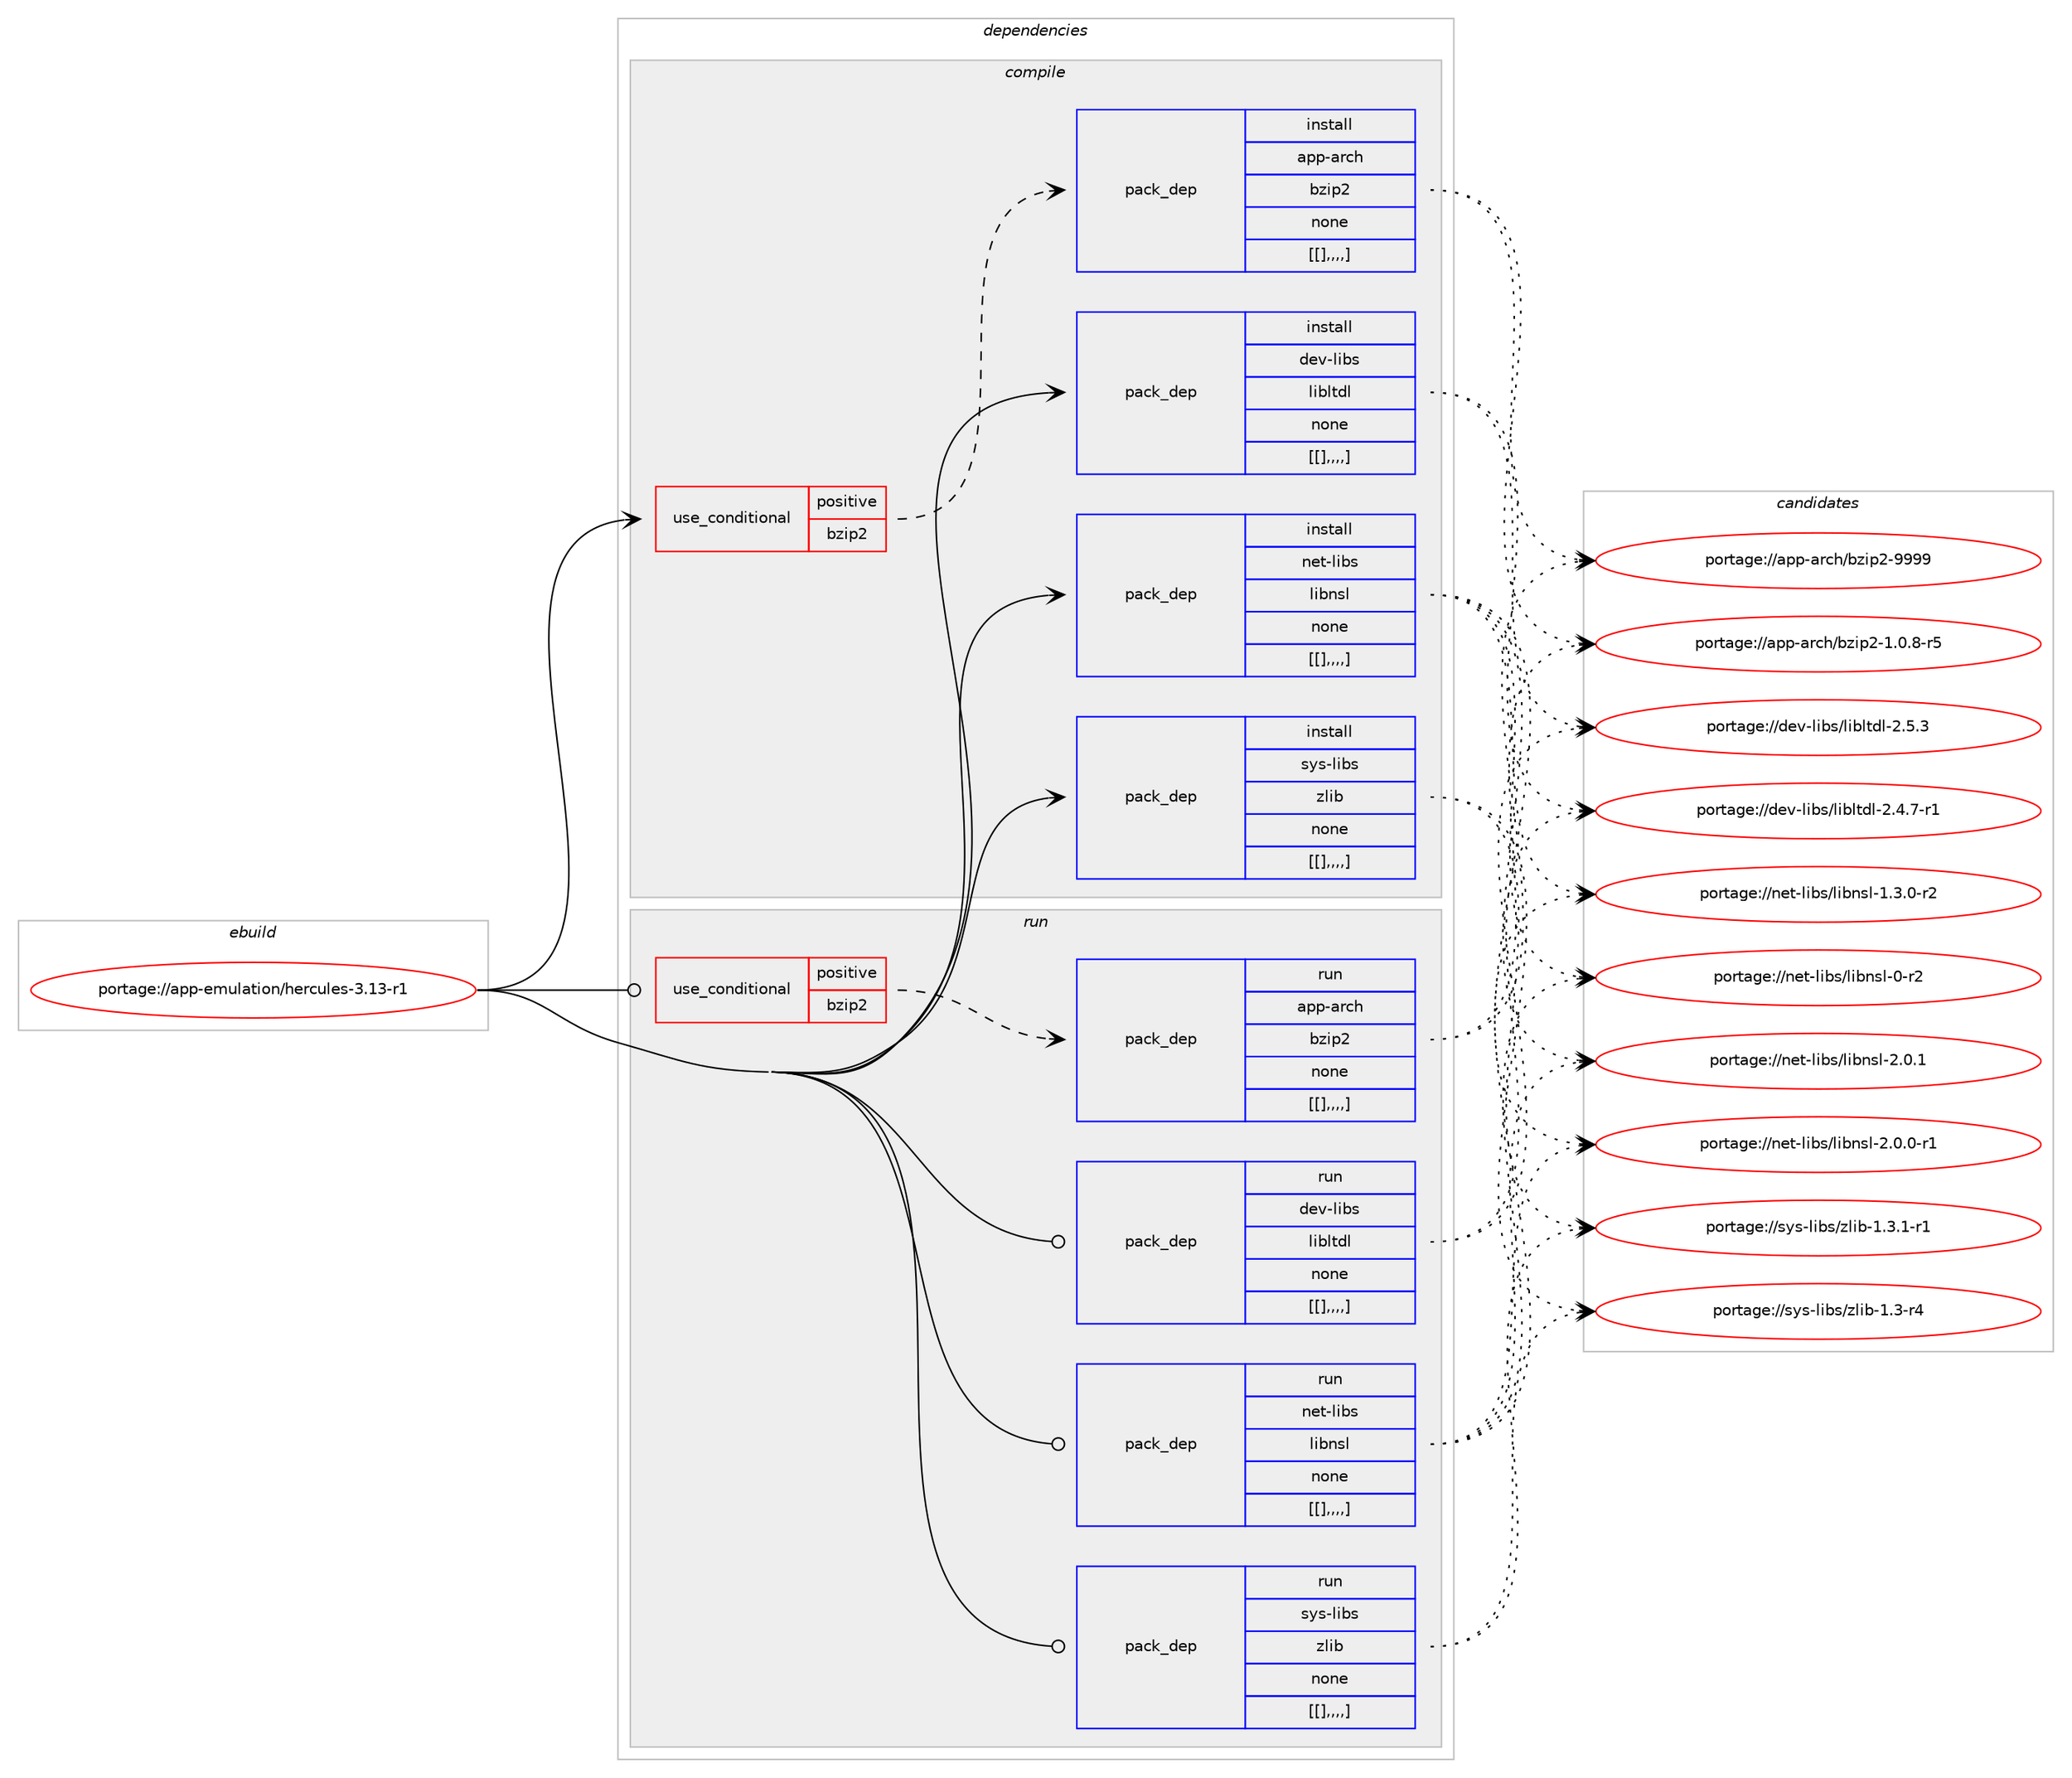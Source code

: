 digraph prolog {

# *************
# Graph options
# *************

newrank=true;
concentrate=true;
compound=true;
graph [rankdir=LR,fontname=Helvetica,fontsize=10,ranksep=1.5];#, ranksep=2.5, nodesep=0.2];
edge  [arrowhead=vee];
node  [fontname=Helvetica,fontsize=10];

# **********
# The ebuild
# **********

subgraph cluster_leftcol {
color=gray;
label=<<i>ebuild</i>>;
id [label="portage://app-emulation/hercules-3.13-r1", color=red, width=4, href="../app-emulation/hercules-3.13-r1.svg"];
}

# ****************
# The dependencies
# ****************

subgraph cluster_midcol {
color=gray;
label=<<i>dependencies</i>>;
subgraph cluster_compile {
fillcolor="#eeeeee";
style=filled;
label=<<i>compile</i>>;
subgraph cond6771 {
dependency24883 [label=<<TABLE BORDER="0" CELLBORDER="1" CELLSPACING="0" CELLPADDING="4"><TR><TD ROWSPAN="3" CELLPADDING="10">use_conditional</TD></TR><TR><TD>positive</TD></TR><TR><TD>bzip2</TD></TR></TABLE>>, shape=none, color=red];
subgraph pack17964 {
dependency24906 [label=<<TABLE BORDER="0" CELLBORDER="1" CELLSPACING="0" CELLPADDING="4" WIDTH="220"><TR><TD ROWSPAN="6" CELLPADDING="30">pack_dep</TD></TR><TR><TD WIDTH="110">install</TD></TR><TR><TD>app-arch</TD></TR><TR><TD>bzip2</TD></TR><TR><TD>none</TD></TR><TR><TD>[[],,,,]</TD></TR></TABLE>>, shape=none, color=blue];
}
dependency24883:e -> dependency24906:w [weight=20,style="dashed",arrowhead="vee"];
}
id:e -> dependency24883:w [weight=20,style="solid",arrowhead="vee"];
subgraph pack17983 {
dependency24922 [label=<<TABLE BORDER="0" CELLBORDER="1" CELLSPACING="0" CELLPADDING="4" WIDTH="220"><TR><TD ROWSPAN="6" CELLPADDING="30">pack_dep</TD></TR><TR><TD WIDTH="110">install</TD></TR><TR><TD>dev-libs</TD></TR><TR><TD>libltdl</TD></TR><TR><TD>none</TD></TR><TR><TD>[[],,,,]</TD></TR></TABLE>>, shape=none, color=blue];
}
id:e -> dependency24922:w [weight=20,style="solid",arrowhead="vee"];
subgraph pack18024 {
dependency24984 [label=<<TABLE BORDER="0" CELLBORDER="1" CELLSPACING="0" CELLPADDING="4" WIDTH="220"><TR><TD ROWSPAN="6" CELLPADDING="30">pack_dep</TD></TR><TR><TD WIDTH="110">install</TD></TR><TR><TD>net-libs</TD></TR><TR><TD>libnsl</TD></TR><TR><TD>none</TD></TR><TR><TD>[[],,,,]</TD></TR></TABLE>>, shape=none, color=blue];
}
id:e -> dependency24984:w [weight=20,style="solid",arrowhead="vee"];
subgraph pack18067 {
dependency25071 [label=<<TABLE BORDER="0" CELLBORDER="1" CELLSPACING="0" CELLPADDING="4" WIDTH="220"><TR><TD ROWSPAN="6" CELLPADDING="30">pack_dep</TD></TR><TR><TD WIDTH="110">install</TD></TR><TR><TD>sys-libs</TD></TR><TR><TD>zlib</TD></TR><TR><TD>none</TD></TR><TR><TD>[[],,,,]</TD></TR></TABLE>>, shape=none, color=blue];
}
id:e -> dependency25071:w [weight=20,style="solid",arrowhead="vee"];
}
subgraph cluster_compileandrun {
fillcolor="#eeeeee";
style=filled;
label=<<i>compile and run</i>>;
}
subgraph cluster_run {
fillcolor="#eeeeee";
style=filled;
label=<<i>run</i>>;
subgraph cond6825 {
dependency25081 [label=<<TABLE BORDER="0" CELLBORDER="1" CELLSPACING="0" CELLPADDING="4"><TR><TD ROWSPAN="3" CELLPADDING="10">use_conditional</TD></TR><TR><TD>positive</TD></TR><TR><TD>bzip2</TD></TR></TABLE>>, shape=none, color=red];
subgraph pack18097 {
dependency25089 [label=<<TABLE BORDER="0" CELLBORDER="1" CELLSPACING="0" CELLPADDING="4" WIDTH="220"><TR><TD ROWSPAN="6" CELLPADDING="30">pack_dep</TD></TR><TR><TD WIDTH="110">run</TD></TR><TR><TD>app-arch</TD></TR><TR><TD>bzip2</TD></TR><TR><TD>none</TD></TR><TR><TD>[[],,,,]</TD></TR></TABLE>>, shape=none, color=blue];
}
dependency25081:e -> dependency25089:w [weight=20,style="dashed",arrowhead="vee"];
}
id:e -> dependency25081:w [weight=20,style="solid",arrowhead="odot"];
subgraph pack18105 {
dependency25091 [label=<<TABLE BORDER="0" CELLBORDER="1" CELLSPACING="0" CELLPADDING="4" WIDTH="220"><TR><TD ROWSPAN="6" CELLPADDING="30">pack_dep</TD></TR><TR><TD WIDTH="110">run</TD></TR><TR><TD>dev-libs</TD></TR><TR><TD>libltdl</TD></TR><TR><TD>none</TD></TR><TR><TD>[[],,,,]</TD></TR></TABLE>>, shape=none, color=blue];
}
id:e -> dependency25091:w [weight=20,style="solid",arrowhead="odot"];
subgraph pack18111 {
dependency25122 [label=<<TABLE BORDER="0" CELLBORDER="1" CELLSPACING="0" CELLPADDING="4" WIDTH="220"><TR><TD ROWSPAN="6" CELLPADDING="30">pack_dep</TD></TR><TR><TD WIDTH="110">run</TD></TR><TR><TD>net-libs</TD></TR><TR><TD>libnsl</TD></TR><TR><TD>none</TD></TR><TR><TD>[[],,,,]</TD></TR></TABLE>>, shape=none, color=blue];
}
id:e -> dependency25122:w [weight=20,style="solid",arrowhead="odot"];
subgraph pack18128 {
dependency25127 [label=<<TABLE BORDER="0" CELLBORDER="1" CELLSPACING="0" CELLPADDING="4" WIDTH="220"><TR><TD ROWSPAN="6" CELLPADDING="30">pack_dep</TD></TR><TR><TD WIDTH="110">run</TD></TR><TR><TD>sys-libs</TD></TR><TR><TD>zlib</TD></TR><TR><TD>none</TD></TR><TR><TD>[[],,,,]</TD></TR></TABLE>>, shape=none, color=blue];
}
id:e -> dependency25127:w [weight=20,style="solid",arrowhead="odot"];
}
}

# **************
# The candidates
# **************

subgraph cluster_choices {
rank=same;
color=gray;
label=<<i>candidates</i>>;

subgraph choice17856 {
color=black;
nodesep=1;
choice971121124597114991044798122105112504557575757 [label="portage://app-arch/bzip2-9999", color=red, width=4,href="../app-arch/bzip2-9999.svg"];
choice971121124597114991044798122105112504549464846564511453 [label="portage://app-arch/bzip2-1.0.8-r5", color=red, width=4,href="../app-arch/bzip2-1.0.8-r5.svg"];
dependency24906:e -> choice971121124597114991044798122105112504557575757:w [style=dotted,weight="100"];
dependency24906:e -> choice971121124597114991044798122105112504549464846564511453:w [style=dotted,weight="100"];
}
subgraph choice17861 {
color=black;
nodesep=1;
choice10010111845108105981154710810598108116100108455046534651 [label="portage://dev-libs/libltdl-2.5.3", color=red, width=4,href="../dev-libs/libltdl-2.5.3.svg"];
choice100101118451081059811547108105981081161001084550465246554511449 [label="portage://dev-libs/libltdl-2.4.7-r1", color=red, width=4,href="../dev-libs/libltdl-2.4.7-r1.svg"];
dependency24922:e -> choice10010111845108105981154710810598108116100108455046534651:w [style=dotted,weight="100"];
dependency24922:e -> choice100101118451081059811547108105981081161001084550465246554511449:w [style=dotted,weight="100"];
}
subgraph choice17883 {
color=black;
nodesep=1;
choice11010111645108105981154710810598110115108455046484649 [label="portage://net-libs/libnsl-2.0.1", color=red, width=4,href="../net-libs/libnsl-2.0.1.svg"];
choice110101116451081059811547108105981101151084550464846484511449 [label="portage://net-libs/libnsl-2.0.0-r1", color=red, width=4,href="../net-libs/libnsl-2.0.0-r1.svg"];
choice110101116451081059811547108105981101151084549465146484511450 [label="portage://net-libs/libnsl-1.3.0-r2", color=red, width=4,href="../net-libs/libnsl-1.3.0-r2.svg"];
choice1101011164510810598115471081059811011510845484511450 [label="portage://net-libs/libnsl-0-r2", color=red, width=4,href="../net-libs/libnsl-0-r2.svg"];
dependency24984:e -> choice11010111645108105981154710810598110115108455046484649:w [style=dotted,weight="100"];
dependency24984:e -> choice110101116451081059811547108105981101151084550464846484511449:w [style=dotted,weight="100"];
dependency24984:e -> choice110101116451081059811547108105981101151084549465146484511450:w [style=dotted,weight="100"];
dependency24984:e -> choice1101011164510810598115471081059811011510845484511450:w [style=dotted,weight="100"];
}
subgraph choice17888 {
color=black;
nodesep=1;
choice115121115451081059811547122108105984549465146494511449 [label="portage://sys-libs/zlib-1.3.1-r1", color=red, width=4,href="../sys-libs/zlib-1.3.1-r1.svg"];
choice11512111545108105981154712210810598454946514511452 [label="portage://sys-libs/zlib-1.3-r4", color=red, width=4,href="../sys-libs/zlib-1.3-r4.svg"];
dependency25071:e -> choice115121115451081059811547122108105984549465146494511449:w [style=dotted,weight="100"];
dependency25071:e -> choice11512111545108105981154712210810598454946514511452:w [style=dotted,weight="100"];
}
subgraph choice17895 {
color=black;
nodesep=1;
choice971121124597114991044798122105112504557575757 [label="portage://app-arch/bzip2-9999", color=red, width=4,href="../app-arch/bzip2-9999.svg"];
choice971121124597114991044798122105112504549464846564511453 [label="portage://app-arch/bzip2-1.0.8-r5", color=red, width=4,href="../app-arch/bzip2-1.0.8-r5.svg"];
dependency25089:e -> choice971121124597114991044798122105112504557575757:w [style=dotted,weight="100"];
dependency25089:e -> choice971121124597114991044798122105112504549464846564511453:w [style=dotted,weight="100"];
}
subgraph choice17899 {
color=black;
nodesep=1;
choice10010111845108105981154710810598108116100108455046534651 [label="portage://dev-libs/libltdl-2.5.3", color=red, width=4,href="../dev-libs/libltdl-2.5.3.svg"];
choice100101118451081059811547108105981081161001084550465246554511449 [label="portage://dev-libs/libltdl-2.4.7-r1", color=red, width=4,href="../dev-libs/libltdl-2.4.7-r1.svg"];
dependency25091:e -> choice10010111845108105981154710810598108116100108455046534651:w [style=dotted,weight="100"];
dependency25091:e -> choice100101118451081059811547108105981081161001084550465246554511449:w [style=dotted,weight="100"];
}
subgraph choice17909 {
color=black;
nodesep=1;
choice11010111645108105981154710810598110115108455046484649 [label="portage://net-libs/libnsl-2.0.1", color=red, width=4,href="../net-libs/libnsl-2.0.1.svg"];
choice110101116451081059811547108105981101151084550464846484511449 [label="portage://net-libs/libnsl-2.0.0-r1", color=red, width=4,href="../net-libs/libnsl-2.0.0-r1.svg"];
choice110101116451081059811547108105981101151084549465146484511450 [label="portage://net-libs/libnsl-1.3.0-r2", color=red, width=4,href="../net-libs/libnsl-1.3.0-r2.svg"];
choice1101011164510810598115471081059811011510845484511450 [label="portage://net-libs/libnsl-0-r2", color=red, width=4,href="../net-libs/libnsl-0-r2.svg"];
dependency25122:e -> choice11010111645108105981154710810598110115108455046484649:w [style=dotted,weight="100"];
dependency25122:e -> choice110101116451081059811547108105981101151084550464846484511449:w [style=dotted,weight="100"];
dependency25122:e -> choice110101116451081059811547108105981101151084549465146484511450:w [style=dotted,weight="100"];
dependency25122:e -> choice1101011164510810598115471081059811011510845484511450:w [style=dotted,weight="100"];
}
subgraph choice17930 {
color=black;
nodesep=1;
choice115121115451081059811547122108105984549465146494511449 [label="portage://sys-libs/zlib-1.3.1-r1", color=red, width=4,href="../sys-libs/zlib-1.3.1-r1.svg"];
choice11512111545108105981154712210810598454946514511452 [label="portage://sys-libs/zlib-1.3-r4", color=red, width=4,href="../sys-libs/zlib-1.3-r4.svg"];
dependency25127:e -> choice115121115451081059811547122108105984549465146494511449:w [style=dotted,weight="100"];
dependency25127:e -> choice11512111545108105981154712210810598454946514511452:w [style=dotted,weight="100"];
}
}

}
